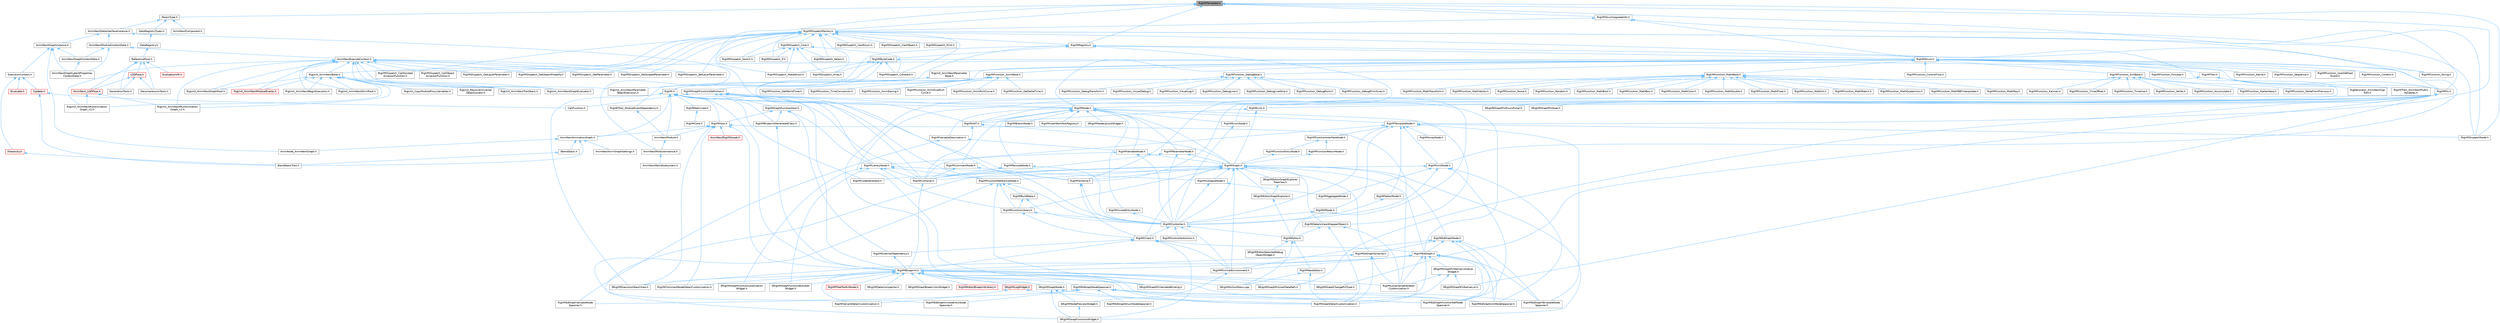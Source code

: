 digraph "RigVMTemplate.h"
{
 // INTERACTIVE_SVG=YES
 // LATEX_PDF_SIZE
  bgcolor="transparent";
  edge [fontname=Helvetica,fontsize=10,labelfontname=Helvetica,labelfontsize=10];
  node [fontname=Helvetica,fontsize=10,shape=box,height=0.2,width=0.4];
  Node1 [id="Node000001",label="RigVMTemplate.h",height=0.2,width=0.4,color="gray40", fillcolor="grey60", style="filled", fontcolor="black",tooltip=" "];
  Node1 -> Node2 [id="edge1_Node000001_Node000002",dir="back",color="steelblue1",style="solid",tooltip=" "];
  Node2 [id="Node000002",label="ParamType.h",height=0.2,width=0.4,color="grey40", fillcolor="white", style="filled",URL="$d5/daf/ParamType_8h.html",tooltip=" "];
  Node2 -> Node3 [id="edge2_Node000002_Node000003",dir="back",color="steelblue1",style="solid",tooltip=" "];
  Node3 [id="Node000003",label="AnimNextComponent.h",height=0.2,width=0.4,color="grey40", fillcolor="white", style="filled",URL="$d2/d67/AnimNextComponent_8h.html",tooltip=" "];
  Node2 -> Node4 [id="edge3_Node000002_Node000004",dir="back",color="steelblue1",style="solid",tooltip=" "];
  Node4 [id="Node000004",label="AnimNextDataInterfaceInstance.h",height=0.2,width=0.4,color="grey40", fillcolor="white", style="filled",URL="$d4/dc0/AnimNextDataInterfaceInstance_8h.html",tooltip=" "];
  Node4 -> Node5 [id="edge4_Node000004_Node000005",dir="back",color="steelblue1",style="solid",tooltip=" "];
  Node5 [id="Node000005",label="AnimNextGraphInstance.h",height=0.2,width=0.4,color="grey40", fillcolor="white", style="filled",URL="$df/d5e/AnimNextGraphInstance_8h.html",tooltip=" "];
  Node5 -> Node6 [id="edge5_Node000005_Node000006",dir="back",color="steelblue1",style="solid",tooltip=" "];
  Node6 [id="Node000006",label="AnimNextGraphContextData.h",height=0.2,width=0.4,color="grey40", fillcolor="white", style="filled",URL="$d6/d0a/AnimNextGraphContextData_8h.html",tooltip=" "];
  Node6 -> Node7 [id="edge6_Node000006_Node000007",dir="back",color="steelblue1",style="solid",tooltip=" "];
  Node7 [id="Node000007",label="AnimNextGraphLatentProperties\lContextData.h",height=0.2,width=0.4,color="grey40", fillcolor="white", style="filled",URL="$da/d49/AnimNextGraphLatentPropertiesContextData_8h.html",tooltip=" "];
  Node5 -> Node7 [id="edge7_Node000005_Node000007",dir="back",color="steelblue1",style="solid",tooltip=" "];
  Node5 -> Node8 [id="edge8_Node000005_Node000008",dir="back",color="steelblue1",style="solid",tooltip=" "];
  Node8 [id="Node000008",label="AnimNode_AnimNextGraph.h",height=0.2,width=0.4,color="grey40", fillcolor="white", style="filled",URL="$d5/d20/AnimNode__AnimNextGraph_8h.html",tooltip=" "];
  Node5 -> Node9 [id="edge9_Node000005_Node000009",dir="back",color="steelblue1",style="solid",tooltip=" "];
  Node9 [id="Node000009",label="ExecutionContext.h",height=0.2,width=0.4,color="grey40", fillcolor="white", style="filled",URL="$d2/da1/ExecutionContext_8h.html",tooltip=" "];
  Node9 -> Node10 [id="edge10_Node000009_Node000010",dir="back",color="steelblue1",style="solid",tooltip=" "];
  Node10 [id="Node000010",label="IEvaluate.h",height=0.2,width=0.4,color="red", fillcolor="#FFF0F0", style="filled",URL="$d8/d35/IEvaluate_8h.html",tooltip=" "];
  Node9 -> Node15 [id="edge11_Node000009_Node000015",dir="back",color="steelblue1",style="solid",tooltip=" "];
  Node15 [id="Node000015",label="IHierarchy.h",height=0.2,width=0.4,color="red", fillcolor="#FFF0F0", style="filled",URL="$d6/d76/IHierarchy_8h.html",tooltip=" "];
  Node15 -> Node16 [id="edge12_Node000015_Node000016",dir="back",color="steelblue1",style="solid",tooltip=" "];
  Node16 [id="Node000016",label="BlendStackTrait.h",height=0.2,width=0.4,color="grey40", fillcolor="white", style="filled",URL="$dd/dc9/BlendStackTrait_8h.html",tooltip=" "];
  Node9 -> Node17 [id="edge13_Node000009_Node000017",dir="back",color="steelblue1",style="solid",tooltip=" "];
  Node17 [id="Node000017",label="IUpdate.h",height=0.2,width=0.4,color="red", fillcolor="#FFF0F0", style="filled",URL="$d9/d18/IUpdate_8h.html",tooltip=" "];
  Node17 -> Node16 [id="edge14_Node000017_Node000016",dir="back",color="steelblue1",style="solid",tooltip=" "];
  Node17 -> Node18 [id="edge15_Node000017_Node000018",dir="back",color="steelblue1",style="solid",tooltip=" "];
  Node18 [id="Node000018",label="CallFunction.h",height=0.2,width=0.4,color="grey40", fillcolor="white", style="filled",URL="$d0/dcd/CallFunction_8h.html",tooltip=" "];
  Node4 -> Node19 [id="edge16_Node000004_Node000019",dir="back",color="steelblue1",style="solid",tooltip=" "];
  Node19 [id="Node000019",label="AnimNextModuleContextData.h",height=0.2,width=0.4,color="grey40", fillcolor="white", style="filled",URL="$d8/d3c/AnimNextModuleContextData_8h.html",tooltip=" "];
  Node19 -> Node20 [id="edge17_Node000019_Node000020",dir="back",color="steelblue1",style="solid",tooltip=" "];
  Node20 [id="Node000020",label="AnimNextExecuteContext.h",height=0.2,width=0.4,color="grey40", fillcolor="white", style="filled",URL="$de/da5/AnimNextExecuteContext_8h.html",tooltip=" "];
  Node20 -> Node21 [id="edge18_Node000020_Node000021",dir="back",color="steelblue1",style="solid",tooltip=" "];
  Node21 [id="Node000021",label="RigUnit_AnimNextBase.h",height=0.2,width=0.4,color="grey40", fillcolor="white", style="filled",URL="$df/d32/RigUnit__AnimNextBase_8h.html",tooltip=" "];
  Node21 -> Node22 [id="edge19_Node000021_Node000022",dir="back",color="steelblue1",style="solid",tooltip=" "];
  Node22 [id="Node000022",label="RigUnit_AnimNextBeginExecution.h",height=0.2,width=0.4,color="grey40", fillcolor="white", style="filled",URL="$df/d5a/RigUnit__AnimNextBeginExecution_8h.html",tooltip=" "];
  Node21 -> Node23 [id="edge20_Node000021_Node000023",dir="back",color="steelblue1",style="solid",tooltip=" "];
  Node23 [id="Node000023",label="RigUnit_AnimNextGraphEvaluator.h",height=0.2,width=0.4,color="grey40", fillcolor="white", style="filled",URL="$db/dea/RigUnit__AnimNextGraphEvaluator_8h.html",tooltip=" "];
  Node21 -> Node24 [id="edge21_Node000021_Node000024",dir="back",color="steelblue1",style="solid",tooltip=" "];
  Node24 [id="Node000024",label="RigUnit_AnimNextGraphRoot.h",height=0.2,width=0.4,color="grey40", fillcolor="white", style="filled",URL="$db/db2/RigUnit__AnimNextGraphRoot_8h.html",tooltip=" "];
  Node21 -> Node25 [id="edge22_Node000021_Node000025",dir="back",color="steelblue1",style="solid",tooltip=" "];
  Node25 [id="Node000025",label="RigUnit_AnimNextModuleEvents.h",height=0.2,width=0.4,color="red", fillcolor="#FFF0F0", style="filled",URL="$db/d6a/RigUnit__AnimNextModuleEvents_8h.html",tooltip=" "];
  Node21 -> Node27 [id="edge23_Node000021_Node000027",dir="back",color="steelblue1",style="solid",tooltip=" "];
  Node27 [id="Node000027",label="RigUnit_AnimNextRunAnimation\lGraph_v1.h",height=0.2,width=0.4,color="grey40", fillcolor="white", style="filled",URL="$d1/df7/RigUnit__AnimNextRunAnimationGraph__v1_8h.html",tooltip=" "];
  Node21 -> Node28 [id="edge24_Node000021_Node000028",dir="back",color="steelblue1",style="solid",tooltip=" "];
  Node28 [id="Node000028",label="RigUnit_AnimNextRunAnimation\lGraph_v2.h",height=0.2,width=0.4,color="grey40", fillcolor="white", style="filled",URL="$d6/d84/RigUnit__AnimNextRunAnimationGraph__v2_8h.html",tooltip=" "];
  Node21 -> Node29 [id="edge25_Node000021_Node000029",dir="back",color="steelblue1",style="solid",tooltip=" "];
  Node29 [id="Node000029",label="RigUnit_AnimNextShimRoot.h",height=0.2,width=0.4,color="grey40", fillcolor="white", style="filled",URL="$de/d67/RigUnit__AnimNextShimRoot_8h.html",tooltip=" "];
  Node21 -> Node30 [id="edge26_Node000021_Node000030",dir="back",color="steelblue1",style="solid",tooltip=" "];
  Node30 [id="Node000030",label="RigUnit_AnimNextTraitStack.h",height=0.2,width=0.4,color="grey40", fillcolor="white", style="filled",URL="$d0/d14/RigUnit__AnimNextTraitStack_8h.html",tooltip=" "];
  Node21 -> Node31 [id="edge27_Node000021_Node000031",dir="back",color="steelblue1",style="solid",tooltip=" "];
  Node31 [id="Node000031",label="RigUnit_CopyModuleProxyVariables.h",height=0.2,width=0.4,color="grey40", fillcolor="white", style="filled",URL="$d8/d2f/RigUnit__CopyModuleProxyVariables_8h.html",tooltip=" "];
  Node21 -> Node32 [id="edge28_Node000021_Node000032",dir="back",color="steelblue1",style="solid",tooltip=" "];
  Node32 [id="Node000032",label="RigUnit_ResolveUniversal\lObjectLocator.h",height=0.2,width=0.4,color="grey40", fillcolor="white", style="filled",URL="$d2/d10/RigUnit__ResolveUniversalObjectLocator_8h.html",tooltip=" "];
  Node20 -> Node22 [id="edge29_Node000020_Node000022",dir="back",color="steelblue1",style="solid",tooltip=" "];
  Node20 -> Node23 [id="edge30_Node000020_Node000023",dir="back",color="steelblue1",style="solid",tooltip=" "];
  Node20 -> Node24 [id="edge31_Node000020_Node000024",dir="back",color="steelblue1",style="solid",tooltip=" "];
  Node20 -> Node25 [id="edge32_Node000020_Node000025",dir="back",color="steelblue1",style="solid",tooltip=" "];
  Node20 -> Node33 [id="edge33_Node000020_Node000033",dir="back",color="steelblue1",style="solid",tooltip=" "];
  Node33 [id="Node000033",label="RigUnit_AnimNextParameter\lBeginExecution.h",height=0.2,width=0.4,color="grey40", fillcolor="white", style="filled",URL="$df/d50/RigUnit__AnimNextParameterBeginExecution_8h.html",tooltip=" "];
  Node20 -> Node27 [id="edge34_Node000020_Node000027",dir="back",color="steelblue1",style="solid",tooltip=" "];
  Node20 -> Node28 [id="edge35_Node000020_Node000028",dir="back",color="steelblue1",style="solid",tooltip=" "];
  Node20 -> Node29 [id="edge36_Node000020_Node000029",dir="back",color="steelblue1",style="solid",tooltip=" "];
  Node20 -> Node30 [id="edge37_Node000020_Node000030",dir="back",color="steelblue1",style="solid",tooltip=" "];
  Node20 -> Node34 [id="edge38_Node000020_Node000034",dir="back",color="steelblue1",style="solid",tooltip=" "];
  Node34 [id="Node000034",label="RigVMDispatch_CallHoisted\lAccessorFunction.h",height=0.2,width=0.4,color="grey40", fillcolor="white", style="filled",URL="$d1/d9e/RigVMDispatch__CallHoistedAccessorFunction_8h.html",tooltip=" "];
  Node20 -> Node35 [id="edge39_Node000020_Node000035",dir="back",color="steelblue1",style="solid",tooltip=" "];
  Node35 [id="Node000035",label="RigVMDispatch_CallObject\lAccessorFunction.h",height=0.2,width=0.4,color="grey40", fillcolor="white", style="filled",URL="$de/da6/RigVMDispatch__CallObjectAccessorFunction_8h.html",tooltip=" "];
  Node20 -> Node36 [id="edge40_Node000020_Node000036",dir="back",color="steelblue1",style="solid",tooltip=" "];
  Node36 [id="Node000036",label="RigVMDispatch_GetLayerParameter.h",height=0.2,width=0.4,color="grey40", fillcolor="white", style="filled",URL="$d1/dad/RigVMDispatch__GetLayerParameter_8h.html",tooltip=" "];
  Node20 -> Node37 [id="edge41_Node000020_Node000037",dir="back",color="steelblue1",style="solid",tooltip=" "];
  Node37 [id="Node000037",label="RigVMDispatch_GetObjectProperty.h",height=0.2,width=0.4,color="grey40", fillcolor="white", style="filled",URL="$d3/d6d/RigVMDispatch__GetObjectProperty_8h.html",tooltip=" "];
  Node20 -> Node38 [id="edge42_Node000020_Node000038",dir="back",color="steelblue1",style="solid",tooltip=" "];
  Node38 [id="Node000038",label="RigVMDispatch_GetParameter.h",height=0.2,width=0.4,color="grey40", fillcolor="white", style="filled",URL="$dd/d34/RigVMDispatch__GetParameter_8h.html",tooltip=" "];
  Node20 -> Node39 [id="edge43_Node000020_Node000039",dir="back",color="steelblue1",style="solid",tooltip=" "];
  Node39 [id="Node000039",label="RigVMDispatch_GetScopedParameter.h",height=0.2,width=0.4,color="grey40", fillcolor="white", style="filled",URL="$d0/dc7/RigVMDispatch__GetScopedParameter_8h.html",tooltip=" "];
  Node20 -> Node40 [id="edge44_Node000020_Node000040",dir="back",color="steelblue1",style="solid",tooltip=" "];
  Node40 [id="Node000040",label="RigVMDispatch_SetLayerParameter.h",height=0.2,width=0.4,color="grey40", fillcolor="white", style="filled",URL="$d8/de9/RigVMDispatch__SetLayerParameter_8h.html",tooltip=" "];
  Node19 -> Node6 [id="edge45_Node000019_Node000006",dir="back",color="steelblue1",style="solid",tooltip=" "];
  Node19 -> Node7 [id="edge46_Node000019_Node000007",dir="back",color="steelblue1",style="solid",tooltip=" "];
  Node4 -> Node41 [id="edge47_Node000004_Node000041",dir="back",color="steelblue1",style="solid",tooltip=" "];
  Node41 [id="Node000041",label="AnimNextModuleInstance.h",height=0.2,width=0.4,color="grey40", fillcolor="white", style="filled",URL="$d7/dbe/AnimNextModuleInstance_8h.html",tooltip=" "];
  Node41 -> Node42 [id="edge48_Node000041_Node000042",dir="back",color="steelblue1",style="solid",tooltip=" "];
  Node42 [id="Node000042",label="AnimNextWorldSubsystem.h",height=0.2,width=0.4,color="grey40", fillcolor="white", style="filled",URL="$df/d2f/AnimNextWorldSubsystem_8h.html",tooltip=" "];
  Node2 -> Node43 [id="edge49_Node000002_Node000043",dir="back",color="steelblue1",style="solid",tooltip=" "];
  Node43 [id="Node000043",label="DataRegistryTypes.h",height=0.2,width=0.4,color="grey40", fillcolor="white", style="filled",URL="$de/d7c/DataRegistryTypes_8h.html",tooltip=" "];
  Node43 -> Node44 [id="edge50_Node000043_Node000044",dir="back",color="steelblue1",style="solid",tooltip=" "];
  Node44 [id="Node000044",label="DataRegistry.h",height=0.2,width=0.4,color="grey40", fillcolor="white", style="filled",URL="$d9/d59/DataRegistry_8h.html",tooltip=" "];
  Node44 -> Node45 [id="edge51_Node000044_Node000045",dir="back",color="steelblue1",style="solid",tooltip=" "];
  Node45 [id="Node000045",label="ReferencePose.h",height=0.2,width=0.4,color="grey40", fillcolor="white", style="filled",URL="$d7/d7f/ReferencePose_8h.html",tooltip=" "];
  Node45 -> Node46 [id="edge52_Node000045_Node000046",dir="back",color="steelblue1",style="solid",tooltip=" "];
  Node46 [id="Node000046",label="AnimNext_LODPose.h",height=0.2,width=0.4,color="red", fillcolor="#FFF0F0", style="filled",URL="$d7/d76/AnimNext__LODPose_8h.html",tooltip=" "];
  Node46 -> Node27 [id="edge53_Node000046_Node000027",dir="back",color="steelblue1",style="solid",tooltip=" "];
  Node46 -> Node28 [id="edge54_Node000046_Node000028",dir="back",color="steelblue1",style="solid",tooltip=" "];
  Node45 -> Node48 [id="edge55_Node000045_Node000048",dir="back",color="steelblue1",style="solid",tooltip=" "];
  Node48 [id="Node000048",label="DecompressionTools.h",height=0.2,width=0.4,color="grey40", fillcolor="white", style="filled",URL="$db/dae/DecompressionTools_8h.html",tooltip=" "];
  Node45 -> Node49 [id="edge56_Node000045_Node000049",dir="back",color="steelblue1",style="solid",tooltip=" "];
  Node49 [id="Node000049",label="EvaluationVM.h",height=0.2,width=0.4,color="red", fillcolor="#FFF0F0", style="filled",URL="$d0/d71/EvaluationVM_8h.html",tooltip=" "];
  Node45 -> Node51 [id="edge57_Node000045_Node000051",dir="back",color="steelblue1",style="solid",tooltip=" "];
  Node51 [id="Node000051",label="GenerationTools.h",height=0.2,width=0.4,color="grey40", fillcolor="white", style="filled",URL="$d9/d81/GenerationTools_8h.html",tooltip=" "];
  Node45 -> Node52 [id="edge58_Node000045_Node000052",dir="back",color="steelblue1",style="solid",tooltip=" "];
  Node52 [id="Node000052",label="LODPose.h",height=0.2,width=0.4,color="red", fillcolor="#FFF0F0", style="filled",URL="$d5/d7b/LODPose_8h.html",tooltip=" "];
  Node52 -> Node46 [id="edge59_Node000052_Node000046",dir="back",color="steelblue1",style="solid",tooltip=" "];
  Node52 -> Node48 [id="edge60_Node000052_Node000048",dir="back",color="steelblue1",style="solid",tooltip=" "];
  Node52 -> Node51 [id="edge61_Node000052_Node000051",dir="back",color="steelblue1",style="solid",tooltip=" "];
  Node1 -> Node57 [id="edge62_Node000001_Node000057",dir="back",color="steelblue1",style="solid",tooltip=" "];
  Node57 [id="Node000057",label="RigVMDispatchFactory.h",height=0.2,width=0.4,color="grey40", fillcolor="white", style="filled",URL="$de/d6b/RigVMDispatchFactory_8h.html",tooltip=" "];
  Node57 -> Node58 [id="edge63_Node000057_Node000058",dir="back",color="steelblue1",style="solid",tooltip=" "];
  Node58 [id="Node000058",label="RigVMDispatchNode.h",height=0.2,width=0.4,color="grey40", fillcolor="white", style="filled",URL="$dc/d91/RigVMDispatchNode_8h.html",tooltip=" "];
  Node57 -> Node59 [id="edge64_Node000057_Node000059",dir="back",color="steelblue1",style="solid",tooltip=" "];
  Node59 [id="Node000059",label="RigVMDispatch_Array.h",height=0.2,width=0.4,color="grey40", fillcolor="white", style="filled",URL="$d5/d45/RigVMDispatch__Array_8h.html",tooltip=" "];
  Node57 -> Node34 [id="edge65_Node000057_Node000034",dir="back",color="steelblue1",style="solid",tooltip=" "];
  Node57 -> Node35 [id="edge66_Node000057_Node000035",dir="back",color="steelblue1",style="solid",tooltip=" "];
  Node57 -> Node60 [id="edge67_Node000057_Node000060",dir="back",color="steelblue1",style="solid",tooltip=" "];
  Node60 [id="Node000060",label="RigVMDispatch_CastEnum.h",height=0.2,width=0.4,color="grey40", fillcolor="white", style="filled",URL="$de/ddd/RigVMDispatch__CastEnum_8h.html",tooltip=" "];
  Node57 -> Node61 [id="edge68_Node000057_Node000061",dir="back",color="steelblue1",style="solid",tooltip=" "];
  Node61 [id="Node000061",label="RigVMDispatch_CastObject.h",height=0.2,width=0.4,color="grey40", fillcolor="white", style="filled",URL="$d2/df8/RigVMDispatch__CastObject_8h.html",tooltip=" "];
  Node57 -> Node62 [id="edge69_Node000057_Node000062",dir="back",color="steelblue1",style="solid",tooltip=" "];
  Node62 [id="Node000062",label="RigVMDispatch_Constant.h",height=0.2,width=0.4,color="grey40", fillcolor="white", style="filled",URL="$d2/dbe/RigVMDispatch__Constant_8h.html",tooltip=" "];
  Node57 -> Node63 [id="edge70_Node000057_Node000063",dir="back",color="steelblue1",style="solid",tooltip=" "];
  Node63 [id="Node000063",label="RigVMDispatch_Core.h",height=0.2,width=0.4,color="grey40", fillcolor="white", style="filled",URL="$da/d22/RigVMDispatch__Core_8h.html",tooltip=" "];
  Node63 -> Node59 [id="edge71_Node000063_Node000059",dir="back",color="steelblue1",style="solid",tooltip=" "];
  Node63 -> Node62 [id="edge72_Node000063_Node000062",dir="back",color="steelblue1",style="solid",tooltip=" "];
  Node63 -> Node64 [id="edge73_Node000063_Node000064",dir="back",color="steelblue1",style="solid",tooltip=" "];
  Node64 [id="Node000064",label="RigVMDispatch_If.h",height=0.2,width=0.4,color="grey40", fillcolor="white", style="filled",URL="$d4/d1d/RigVMDispatch__If_8h.html",tooltip=" "];
  Node63 -> Node65 [id="edge74_Node000063_Node000065",dir="back",color="steelblue1",style="solid",tooltip=" "];
  Node65 [id="Node000065",label="RigVMDispatch_MakeStruct.h",height=0.2,width=0.4,color="grey40", fillcolor="white", style="filled",URL="$db/d49/RigVMDispatch__MakeStruct_8h.html",tooltip=" "];
  Node63 -> Node66 [id="edge75_Node000063_Node000066",dir="back",color="steelblue1",style="solid",tooltip=" "];
  Node66 [id="Node000066",label="RigVMDispatch_Select.h",height=0.2,width=0.4,color="grey40", fillcolor="white", style="filled",URL="$df/d4e/RigVMDispatch__Select_8h.html",tooltip=" "];
  Node63 -> Node67 [id="edge76_Node000063_Node000067",dir="back",color="steelblue1",style="solid",tooltip=" "];
  Node67 [id="Node000067",label="RigVMDispatch_Switch.h",height=0.2,width=0.4,color="grey40", fillcolor="white", style="filled",URL="$d7/dfb/RigVMDispatch__Switch_8h.html",tooltip=" "];
  Node57 -> Node36 [id="edge77_Node000057_Node000036",dir="back",color="steelblue1",style="solid",tooltip=" "];
  Node57 -> Node37 [id="edge78_Node000057_Node000037",dir="back",color="steelblue1",style="solid",tooltip=" "];
  Node57 -> Node38 [id="edge79_Node000057_Node000038",dir="back",color="steelblue1",style="solid",tooltip=" "];
  Node57 -> Node39 [id="edge80_Node000057_Node000039",dir="back",color="steelblue1",style="solid",tooltip=" "];
  Node57 -> Node64 [id="edge81_Node000057_Node000064",dir="back",color="steelblue1",style="solid",tooltip=" "];
  Node57 -> Node65 [id="edge82_Node000057_Node000065",dir="back",color="steelblue1",style="solid",tooltip=" "];
  Node57 -> Node68 [id="edge83_Node000057_Node000068",dir="back",color="steelblue1",style="solid",tooltip=" "];
  Node68 [id="Node000068",label="RigVMDispatch_Print.h",height=0.2,width=0.4,color="grey40", fillcolor="white", style="filled",URL="$df/d14/RigVMDispatch__Print_8h.html",tooltip=" "];
  Node57 -> Node66 [id="edge84_Node000057_Node000066",dir="back",color="steelblue1",style="solid",tooltip=" "];
  Node57 -> Node40 [id="edge85_Node000057_Node000040",dir="back",color="steelblue1",style="solid",tooltip=" "];
  Node57 -> Node67 [id="edge86_Node000057_Node000067",dir="back",color="steelblue1",style="solid",tooltip=" "];
  Node57 -> Node69 [id="edge87_Node000057_Node000069",dir="back",color="steelblue1",style="solid",tooltip=" "];
  Node69 [id="Node000069",label="RigVMFunction_String.h",height=0.2,width=0.4,color="grey40", fillcolor="white", style="filled",URL="$d6/d74/RigVMFunction__String_8h.html",tooltip=" "];
  Node57 -> Node70 [id="edge88_Node000057_Node000070",dir="back",color="steelblue1",style="solid",tooltip=" "];
  Node70 [id="Node000070",label="RigVMRegistry.h",height=0.2,width=0.4,color="grey40", fillcolor="white", style="filled",URL="$dc/d40/RigVMRegistry_8h.html",tooltip=" "];
  Node70 -> Node71 [id="edge89_Node000070_Node000071",dir="back",color="steelblue1",style="solid",tooltip=" "];
  Node71 [id="Node000071",label="RigVM.h",height=0.2,width=0.4,color="grey40", fillcolor="white", style="filled",URL="$d0/d5e/RigVM_8h.html",tooltip=" "];
  Node71 -> Node72 [id="edge90_Node000071_Node000072",dir="back",color="steelblue1",style="solid",tooltip=" "];
  Node72 [id="Node000072",label="AnimNextAnimationGraph.h",height=0.2,width=0.4,color="grey40", fillcolor="white", style="filled",URL="$d4/dc3/AnimNextAnimationGraph_8h.html",tooltip=" "];
  Node72 -> Node73 [id="edge91_Node000072_Node000073",dir="back",color="steelblue1",style="solid",tooltip=" "];
  Node73 [id="Node000073",label="AnimNextAnimGraphSettings.h",height=0.2,width=0.4,color="grey40", fillcolor="white", style="filled",URL="$d9/da8/AnimNextAnimGraphSettings_8h.html",tooltip=" "];
  Node72 -> Node8 [id="edge92_Node000072_Node000008",dir="back",color="steelblue1",style="solid",tooltip=" "];
  Node72 -> Node16 [id="edge93_Node000072_Node000016",dir="back",color="steelblue1",style="solid",tooltip=" "];
  Node72 -> Node74 [id="edge94_Node000072_Node000074",dir="back",color="steelblue1",style="solid",tooltip=" "];
  Node74 [id="Node000074",label="IBlendStack.h",height=0.2,width=0.4,color="grey40", fillcolor="white", style="filled",URL="$df/d73/IBlendStack_8h.html",tooltip=" "];
  Node74 -> Node16 [id="edge95_Node000074_Node000016",dir="back",color="steelblue1",style="solid",tooltip=" "];
  Node71 -> Node75 [id="edge96_Node000071_Node000075",dir="back",color="steelblue1",style="solid",tooltip=" "];
  Node75 [id="Node000075",label="AnimNextModule.h",height=0.2,width=0.4,color="grey40", fillcolor="white", style="filled",URL="$d1/dac/AnimNextModule_8h.html",tooltip=" "];
  Node75 -> Node41 [id="edge97_Node000075_Node000041",dir="back",color="steelblue1",style="solid",tooltip=" "];
  Node71 -> Node76 [id="edge98_Node000071_Node000076",dir="back",color="steelblue1",style="solid",tooltip=" "];
  Node76 [id="Node000076",label="RigVMBlueprint.h",height=0.2,width=0.4,color="grey40", fillcolor="white", style="filled",URL="$df/d44/RigVMBlueprint_8h.html",tooltip=" "];
  Node76 -> Node77 [id="edge99_Node000076_Node000077",dir="back",color="steelblue1",style="solid",tooltip=" "];
  Node77 [id="Node000077",label="RigVMCommentNodeDetailCustomization.h",height=0.2,width=0.4,color="grey40", fillcolor="white", style="filled",URL="$de/ddb/RigVMCommentNodeDetailCustomization_8h.html",tooltip=" "];
  Node76 -> Node78 [id="edge100_Node000076_Node000078",dir="back",color="steelblue1",style="solid",tooltip=" "];
  Node78 [id="Node000078",label="RigVMEdGraphFunctionRefNode\lSpawner.h",height=0.2,width=0.4,color="grey40", fillcolor="white", style="filled",URL="$d3/d16/RigVMEdGraphFunctionRefNodeSpawner_8h.html",tooltip=" "];
  Node76 -> Node79 [id="edge101_Node000076_Node000079",dir="back",color="steelblue1",style="solid",tooltip=" "];
  Node79 [id="Node000079",label="RigVMEdGraphNodeSpawner.h",height=0.2,width=0.4,color="grey40", fillcolor="white", style="filled",URL="$d4/d8b/RigVMEdGraphNodeSpawner_8h.html",tooltip=" "];
  Node79 -> Node80 [id="edge102_Node000079_Node000080",dir="back",color="steelblue1",style="solid",tooltip=" "];
  Node80 [id="Node000080",label="RigVMEdGraphEnumNodeSpawner.h",height=0.2,width=0.4,color="grey40", fillcolor="white", style="filled",URL="$d3/dfd/RigVMEdGraphEnumNodeSpawner_8h.html",tooltip=" "];
  Node79 -> Node78 [id="edge103_Node000079_Node000078",dir="back",color="steelblue1",style="solid",tooltip=" "];
  Node79 -> Node81 [id="edge104_Node000079_Node000081",dir="back",color="steelblue1",style="solid",tooltip=" "];
  Node81 [id="Node000081",label="RigVMEdGraphInvokeEntryNode\lSpawner.h",height=0.2,width=0.4,color="grey40", fillcolor="white", style="filled",URL="$d9/de6/RigVMEdGraphInvokeEntryNodeSpawner_8h.html",tooltip=" "];
  Node79 -> Node82 [id="edge105_Node000079_Node000082",dir="back",color="steelblue1",style="solid",tooltip=" "];
  Node82 [id="Node000082",label="RigVMEdGraphTemplateNode\lSpawner.h",height=0.2,width=0.4,color="grey40", fillcolor="white", style="filled",URL="$d9/d6c/RigVMEdGraphTemplateNodeSpawner_8h.html",tooltip=" "];
  Node79 -> Node83 [id="edge106_Node000079_Node000083",dir="back",color="steelblue1",style="solid",tooltip=" "];
  Node83 [id="Node000083",label="RigVMEdGraphUnitNodeSpawner.h",height=0.2,width=0.4,color="grey40", fillcolor="white", style="filled",URL="$d3/d6b/RigVMEdGraphUnitNodeSpawner_8h.html",tooltip=" "];
  Node79 -> Node84 [id="edge107_Node000079_Node000084",dir="back",color="steelblue1",style="solid",tooltip=" "];
  Node84 [id="Node000084",label="RigVMEdGraphVariableNode\lSpawner.h",height=0.2,width=0.4,color="grey40", fillcolor="white", style="filled",URL="$d0/d83/RigVMEdGraphVariableNodeSpawner_8h.html",tooltip=" "];
  Node76 -> Node83 [id="edge108_Node000076_Node000083",dir="back",color="steelblue1",style="solid",tooltip=" "];
  Node76 -> Node85 [id="edge109_Node000076_Node000085",dir="back",color="steelblue1",style="solid",tooltip=" "];
  Node85 [id="Node000085",label="RigVMEditorBlueprintLibrary.h",height=0.2,width=0.4,color="red", fillcolor="#FFF0F0", style="filled",URL="$d9/d31/RigVMEditorBlueprintLibrary_8h.html",tooltip=" "];
  Node76 -> Node87 [id="edge110_Node000076_Node000087",dir="back",color="steelblue1",style="solid",tooltip=" "];
  Node87 [id="Node000087",label="RigVMGraphDetailCustomization.h",height=0.2,width=0.4,color="grey40", fillcolor="white", style="filled",URL="$da/d8c/RigVMGraphDetailCustomization_8h.html",tooltip=" "];
  Node76 -> Node88 [id="edge111_Node000076_Node000088",dir="back",color="steelblue1",style="solid",tooltip=" "];
  Node88 [id="Node000088",label="RigVMLocalVariableDetail\lCustomization.h",height=0.2,width=0.4,color="grey40", fillcolor="white", style="filled",URL="$de/de8/RigVMLocalVariableDetailCustomization_8h.html",tooltip=" "];
  Node76 -> Node89 [id="edge112_Node000076_Node000089",dir="back",color="steelblue1",style="solid",tooltip=" "];
  Node89 [id="Node000089",label="RigVMTreeToolkitNode.h",height=0.2,width=0.4,color="red", fillcolor="#FFF0F0", style="filled",URL="$dc/d84/RigVMTreeToolkitNode_8h.html",tooltip=" "];
  Node76 -> Node94 [id="edge113_Node000076_Node000094",dir="back",color="steelblue1",style="solid",tooltip=" "];
  Node94 [id="Node000094",label="RigVMVariantDetailCustomization.h",height=0.2,width=0.4,color="grey40", fillcolor="white", style="filled",URL="$d2/db8/RigVMVariantDetailCustomization_8h.html",tooltip=" "];
  Node76 -> Node95 [id="edge114_Node000076_Node000095",dir="back",color="steelblue1",style="solid",tooltip=" "];
  Node95 [id="Node000095",label="SRigVMActionMenu.cpp",height=0.2,width=0.4,color="grey40", fillcolor="white", style="filled",URL="$dc/d4c/SRigVMActionMenu_8cpp.html",tooltip=" "];
  Node76 -> Node96 [id="edge115_Node000076_Node000096",dir="back",color="steelblue1",style="solid",tooltip=" "];
  Node96 [id="Node000096",label="SRigVMDetailsInspector.h",height=0.2,width=0.4,color="grey40", fillcolor="white", style="filled",URL="$df/dfb/SRigVMDetailsInspector_8h.html",tooltip=" "];
  Node76 -> Node97 [id="edge116_Node000076_Node000097",dir="back",color="steelblue1",style="solid",tooltip=" "];
  Node97 [id="Node000097",label="SRigVMExecutionStackView.h",height=0.2,width=0.4,color="grey40", fillcolor="white", style="filled",URL="$d9/d2b/SRigVMExecutionStackView_8h.html",tooltip=" "];
  Node76 -> Node98 [id="edge117_Node000076_Node000098",dir="back",color="steelblue1",style="solid",tooltip=" "];
  Node98 [id="Node000098",label="SRigVMGraphBreakLinksWidget.h",height=0.2,width=0.4,color="grey40", fillcolor="white", style="filled",URL="$d8/d4a/SRigVMGraphBreakLinksWidget_8h.html",tooltip=" "];
  Node76 -> Node99 [id="edge118_Node000076_Node000099",dir="back",color="steelblue1",style="solid",tooltip=" "];
  Node99 [id="Node000099",label="SRigVMGraphChangePinType.h",height=0.2,width=0.4,color="grey40", fillcolor="white", style="filled",URL="$d4/da7/SRigVMGraphChangePinType_8h.html",tooltip=" "];
  Node76 -> Node100 [id="edge119_Node000076_Node000100",dir="back",color="steelblue1",style="solid",tooltip=" "];
  Node100 [id="Node000100",label="SRigVMGraphFunctionBulkEdit\lWidget.h",height=0.2,width=0.4,color="grey40", fillcolor="white", style="filled",URL="$db/dbf/SRigVMGraphFunctionBulkEditWidget_8h.html",tooltip=" "];
  Node76 -> Node101 [id="edge120_Node000076_Node000101",dir="back",color="steelblue1",style="solid",tooltip=" "];
  Node101 [id="Node000101",label="SRigVMGraphFunctionLocalization\lWidget.h",height=0.2,width=0.4,color="grey40", fillcolor="white", style="filled",URL="$dd/d59/SRigVMGraphFunctionLocalizationWidget_8h.html",tooltip=" "];
  Node76 -> Node102 [id="edge121_Node000076_Node000102",dir="back",color="steelblue1",style="solid",tooltip=" "];
  Node102 [id="Node000102",label="SRigVMGraphNode.h",height=0.2,width=0.4,color="grey40", fillcolor="white", style="filled",URL="$d0/d1e/SRigVMGraphNode_8h.html",tooltip=" "];
  Node102 -> Node87 [id="edge122_Node000102_Node000087",dir="back",color="steelblue1",style="solid",tooltip=" "];
  Node102 -> Node103 [id="edge123_Node000102_Node000103",dir="back",color="steelblue1",style="solid",tooltip=" "];
  Node103 [id="Node000103",label="SRigVMNodePreviewWidget.h",height=0.2,width=0.4,color="grey40", fillcolor="white", style="filled",URL="$d5/d72/SRigVMNodePreviewWidget_8h.html",tooltip=" "];
  Node103 -> Node93 [id="edge124_Node000103_Node000093",dir="back",color="steelblue1",style="solid",tooltip=" "];
  Node93 [id="Node000093",label="SRigVMSwapFunctionsWidget.h",height=0.2,width=0.4,color="grey40", fillcolor="white", style="filled",URL="$d0/da2/SRigVMSwapFunctionsWidget_8h.html",tooltip=" "];
  Node102 -> Node93 [id="edge125_Node000102_Node000093",dir="back",color="steelblue1",style="solid",tooltip=" "];
  Node76 -> Node104 [id="edge126_Node000076_Node000104",dir="back",color="steelblue1",style="solid",tooltip=" "];
  Node104 [id="Node000104",label="SRigVMGraphPinUserDataPath.h",height=0.2,width=0.4,color="grey40", fillcolor="white", style="filled",URL="$d5/d31/SRigVMGraphPinUserDataPath_8h.html",tooltip=" "];
  Node76 -> Node105 [id="edge127_Node000076_Node000105",dir="back",color="steelblue1",style="solid",tooltip=" "];
  Node105 [id="Node000105",label="SRigVMGraphPinVariableBinding.h",height=0.2,width=0.4,color="grey40", fillcolor="white", style="filled",URL="$db/dca/SRigVMGraphPinVariableBinding_8h.html",tooltip=" "];
  Node76 -> Node106 [id="edge128_Node000076_Node000106",dir="back",color="steelblue1",style="solid",tooltip=" "];
  Node106 [id="Node000106",label="SRigVMLogWidget.h",height=0.2,width=0.4,color="red", fillcolor="#FFF0F0", style="filled",URL="$d9/dab/SRigVMLogWidget_8h.html",tooltip=" "];
  Node106 -> Node87 [id="edge129_Node000106_Node000087",dir="back",color="steelblue1",style="solid",tooltip=" "];
  Node106 -> Node94 [id="edge130_Node000106_Node000094",dir="back",color="steelblue1",style="solid",tooltip=" "];
  Node71 -> Node108 [id="edge131_Node000071_Node000108",dir="back",color="steelblue1",style="solid",tooltip=" "];
  Node108 [id="Node000108",label="RigVMBlueprintGeneratedClass.h",height=0.2,width=0.4,color="grey40", fillcolor="white", style="filled",URL="$d4/dec/RigVMBlueprintGeneratedClass_8h.html",tooltip=" "];
  Node108 -> Node76 [id="edge132_Node000108_Node000076",dir="back",color="steelblue1",style="solid",tooltip=" "];
  Node71 -> Node109 [id="edge133_Node000071_Node000109",dir="back",color="steelblue1",style="solid",tooltip=" "];
  Node109 [id="Node000109",label="RigVMCodeGenerator.h",height=0.2,width=0.4,color="grey40", fillcolor="white", style="filled",URL="$d4/d2b/RigVMCodeGenerator_8h.html",tooltip=" "];
  Node71 -> Node110 [id="edge134_Node000071_Node000110",dir="back",color="steelblue1",style="solid",tooltip=" "];
  Node110 [id="Node000110",label="RigVMCompiler.h",height=0.2,width=0.4,color="grey40", fillcolor="white", style="filled",URL="$d7/d63/RigVMCompiler_8h.html",tooltip=" "];
  Node110 -> Node76 [id="edge135_Node000110_Node000076",dir="back",color="steelblue1",style="solid",tooltip=" "];
  Node71 -> Node111 [id="edge136_Node000071_Node000111",dir="back",color="steelblue1",style="solid",tooltip=" "];
  Node111 [id="Node000111",label="RigVMEdGraph.h",height=0.2,width=0.4,color="grey40", fillcolor="white", style="filled",URL="$d9/d8c/RigVMEdGraph_8h.html",tooltip=" "];
  Node111 -> Node76 [id="edge137_Node000111_Node000076",dir="back",color="steelblue1",style="solid",tooltip=" "];
  Node111 -> Node78 [id="edge138_Node000111_Node000078",dir="back",color="steelblue1",style="solid",tooltip=" "];
  Node111 -> Node82 [id="edge139_Node000111_Node000082",dir="back",color="steelblue1",style="solid",tooltip=" "];
  Node111 -> Node83 [id="edge140_Node000111_Node000083",dir="back",color="steelblue1",style="solid",tooltip=" "];
  Node111 -> Node87 [id="edge141_Node000111_Node000087",dir="back",color="steelblue1",style="solid",tooltip=" "];
  Node111 -> Node88 [id="edge142_Node000111_Node000088",dir="back",color="steelblue1",style="solid",tooltip=" "];
  Node111 -> Node112 [id="edge143_Node000111_Node000112",dir="back",color="steelblue1",style="solid",tooltip=" "];
  Node112 [id="Node000112",label="RigVMMinimalEnvironment.h",height=0.2,width=0.4,color="grey40", fillcolor="white", style="filled",URL="$d4/d4a/RigVMMinimalEnvironment_8h.html",tooltip=" "];
  Node112 -> Node103 [id="edge144_Node000112_Node000103",dir="back",color="steelblue1",style="solid",tooltip=" "];
  Node111 -> Node97 [id="edge145_Node000111_Node000097",dir="back",color="steelblue1",style="solid",tooltip=" "];
  Node111 -> Node113 [id="edge146_Node000111_Node000113",dir="back",color="steelblue1",style="solid",tooltip=" "];
  Node113 [id="Node000113",label="SRigVMGraphPinNameListValue\lWidget.h",height=0.2,width=0.4,color="grey40", fillcolor="white", style="filled",URL="$dc/dac/SRigVMGraphPinNameListValueWidget_8h.html",tooltip=" "];
  Node113 -> Node87 [id="edge147_Node000113_Node000087",dir="back",color="steelblue1",style="solid",tooltip=" "];
  Node113 -> Node88 [id="edge148_Node000113_Node000088",dir="back",color="steelblue1",style="solid",tooltip=" "];
  Node113 -> Node114 [id="edge149_Node000113_Node000114",dir="back",color="steelblue1",style="solid",tooltip=" "];
  Node114 [id="Node000114",label="SRigVMGraphPinNameList.h",height=0.2,width=0.4,color="grey40", fillcolor="white", style="filled",URL="$d7/dfc/SRigVMGraphPinNameList_8h.html",tooltip=" "];
  Node71 -> Node115 [id="edge150_Node000071_Node000115",dir="back",color="steelblue1",style="solid",tooltip=" "];
  Node115 [id="Node000115",label="RigVMHost.h",height=0.2,width=0.4,color="grey40", fillcolor="white", style="filled",URL="$d5/d04/RigVMHost_8h.html",tooltip=" "];
  Node115 -> Node72 [id="edge151_Node000115_Node000072",dir="back",color="steelblue1",style="solid",tooltip=" "];
  Node115 -> Node75 [id="edge152_Node000115_Node000075",dir="back",color="steelblue1",style="solid",tooltip=" "];
  Node115 -> Node116 [id="edge153_Node000115_Node000116",dir="back",color="steelblue1",style="solid",tooltip=" "];
  Node116 [id="Node000116",label="AnimNextRigVMAsset.h",height=0.2,width=0.4,color="red", fillcolor="#FFF0F0", style="filled",URL="$d8/d0c/AnimNextRigVMAsset_8h.html",tooltip=" "];
  Node115 -> Node76 [id="edge154_Node000115_Node000076",dir="back",color="steelblue1",style="solid",tooltip=" "];
  Node115 -> Node77 [id="edge155_Node000115_Node000077",dir="back",color="steelblue1",style="solid",tooltip=" "];
  Node115 -> Node88 [id="edge156_Node000115_Node000088",dir="back",color="steelblue1",style="solid",tooltip=" "];
  Node115 -> Node97 [id="edge157_Node000115_Node000097",dir="back",color="steelblue1",style="solid",tooltip=" "];
  Node71 -> Node121 [id="edge158_Node000071_Node000121",dir="back",color="steelblue1",style="solid",tooltip=" "];
  Node121 [id="Node000121",label="RigVMNativized.h",height=0.2,width=0.4,color="grey40", fillcolor="white", style="filled",URL="$df/d99/RigVMNativized_8h.html",tooltip=" "];
  Node121 -> Node122 [id="edge159_Node000121_Node000122",dir="back",color="steelblue1",style="solid",tooltip=" "];
  Node122 [id="Node000122",label="RigVMCore.h",height=0.2,width=0.4,color="grey40", fillcolor="white", style="filled",URL="$d3/dbd/RigVMCore_8h.html",tooltip=" "];
  Node71 -> Node123 [id="edge160_Node000071_Node000123",dir="back",color="steelblue1",style="solid",tooltip=" "];
  Node123 [id="Node000123",label="RigVMNode.h",height=0.2,width=0.4,color="grey40", fillcolor="white", style="filled",URL="$df/d31/RigVMNode_8h.html",tooltip=" "];
  Node123 -> Node124 [id="edge161_Node000123_Node000124",dir="back",color="steelblue1",style="solid",tooltip=" "];
  Node124 [id="Node000124",label="RigVMAST.h",height=0.2,width=0.4,color="grey40", fillcolor="white", style="filled",URL="$d9/d6d/RigVMAST_8h.html",tooltip=" "];
  Node124 -> Node110 [id="edge162_Node000124_Node000110",dir="back",color="steelblue1",style="solid",tooltip=" "];
  Node124 -> Node125 [id="edge163_Node000124_Node000125",dir="back",color="steelblue1",style="solid",tooltip=" "];
  Node125 [id="Node000125",label="RigVMGraph.h",height=0.2,width=0.4,color="grey40", fillcolor="white", style="filled",URL="$d7/dfd/RigVMGraph_8h.html",tooltip=" "];
  Node125 -> Node126 [id="edge164_Node000125_Node000126",dir="back",color="steelblue1",style="solid",tooltip=" "];
  Node126 [id="Node000126",label="RigVMClient.h",height=0.2,width=0.4,color="grey40", fillcolor="white", style="filled",URL="$db/d93/RigVMClient_8h.html",tooltip=" "];
  Node126 -> Node76 [id="edge165_Node000126_Node000076",dir="back",color="steelblue1",style="solid",tooltip=" "];
  Node126 -> Node111 [id="edge166_Node000126_Node000111",dir="back",color="steelblue1",style="solid",tooltip=" "];
  Node126 -> Node127 [id="edge167_Node000126_Node000127",dir="back",color="steelblue1",style="solid",tooltip=" "];
  Node127 [id="Node000127",label="RigVMExternalDependency.h",height=0.2,width=0.4,color="grey40", fillcolor="white", style="filled",URL="$d2/d83/RigVMExternalDependency_8h.html",tooltip=" "];
  Node127 -> Node76 [id="edge168_Node000127_Node000076",dir="back",color="steelblue1",style="solid",tooltip=" "];
  Node126 -> Node112 [id="edge169_Node000126_Node000112",dir="back",color="steelblue1",style="solid",tooltip=" "];
  Node126 -> Node93 [id="edge170_Node000126_Node000093",dir="back",color="steelblue1",style="solid",tooltip=" "];
  Node125 -> Node109 [id="edge171_Node000125_Node000109",dir="back",color="steelblue1",style="solid",tooltip=" "];
  Node125 -> Node128 [id="edge172_Node000125_Node000128",dir="back",color="steelblue1",style="solid",tooltip=" "];
  Node128 [id="Node000128",label="RigVMCollapseNode.h",height=0.2,width=0.4,color="grey40", fillcolor="white", style="filled",URL="$d1/d95/RigVMCollapseNode_8h.html",tooltip=" "];
  Node128 -> Node129 [id="edge173_Node000128_Node000129",dir="back",color="steelblue1",style="solid",tooltip=" "];
  Node129 [id="Node000129",label="RigVMAggregateNode.h",height=0.2,width=0.4,color="grey40", fillcolor="white", style="filled",URL="$d7/d89/RigVMAggregateNode_8h.html",tooltip=" "];
  Node128 -> Node130 [id="edge174_Node000128_Node000130",dir="back",color="steelblue1",style="solid",tooltip=" "];
  Node130 [id="Node000130",label="RigVMController.h",height=0.2,width=0.4,color="grey40", fillcolor="white", style="filled",URL="$da/d1e/RigVMController_8h.html",tooltip=" "];
  Node130 -> Node126 [id="edge175_Node000130_Node000126",dir="back",color="steelblue1",style="solid",tooltip=" "];
  Node130 -> Node131 [id="edge176_Node000130_Node000131",dir="back",color="steelblue1",style="solid",tooltip=" "];
  Node131 [id="Node000131",label="RigVMControllerActions.h",height=0.2,width=0.4,color="grey40", fillcolor="white", style="filled",URL="$d3/dc4/RigVMControllerActions_8h.html",tooltip=" "];
  Node130 -> Node132 [id="edge177_Node000130_Node000132",dir="back",color="steelblue1",style="solid",tooltip=" "];
  Node132 [id="Node000132",label="RigVMEditor.h",height=0.2,width=0.4,color="grey40", fillcolor="white", style="filled",URL="$d3/d13/RigVMEditor_8h.html",tooltip=" "];
  Node132 -> Node133 [id="edge178_Node000132_Node000133",dir="back",color="steelblue1",style="solid",tooltip=" "];
  Node133 [id="Node000133",label="RigVMNewEditor.h",height=0.2,width=0.4,color="grey40", fillcolor="white", style="filled",URL="$df/dd1/RigVMNewEditor_8h.html",tooltip=" "];
  Node133 -> Node87 [id="edge179_Node000133_Node000087",dir="back",color="steelblue1",style="solid",tooltip=" "];
  Node133 -> Node95 [id="edge180_Node000133_Node000095",dir="back",color="steelblue1",style="solid",tooltip=" "];
  Node132 -> Node95 [id="edge181_Node000132_Node000095",dir="back",color="steelblue1",style="solid",tooltip=" "];
  Node132 -> Node134 [id="edge182_Node000132_Node000134",dir="back",color="steelblue1",style="solid",tooltip=" "];
  Node134 [id="Node000134",label="SRigVMEditorSelectedDebug\lObjectWidget.h",height=0.2,width=0.4,color="grey40", fillcolor="white", style="filled",URL="$d9/dcd/SRigVMEditorSelectedDebugObjectWidget_8h.html",tooltip=" "];
  Node130 -> Node112 [id="edge183_Node000130_Node000112",dir="back",color="steelblue1",style="solid",tooltip=" "];
  Node125 -> Node110 [id="edge184_Node000125_Node000110",dir="back",color="steelblue1",style="solid",tooltip=" "];
  Node125 -> Node130 [id="edge185_Node000125_Node000130",dir="back",color="steelblue1",style="solid",tooltip=" "];
  Node125 -> Node135 [id="edge186_Node000125_Node000135",dir="back",color="steelblue1",style="solid",tooltip=" "];
  Node135 [id="Node000135",label="RigVMDetailsViewWrapperObject.h",height=0.2,width=0.4,color="grey40", fillcolor="white", style="filled",URL="$dd/d41/RigVMDetailsViewWrapperObject_8h.html",tooltip=" "];
  Node135 -> Node132 [id="edge187_Node000135_Node000132",dir="back",color="steelblue1",style="solid",tooltip=" "];
  Node135 -> Node87 [id="edge188_Node000135_Node000087",dir="back",color="steelblue1",style="solid",tooltip=" "];
  Node135 -> Node88 [id="edge189_Node000135_Node000088",dir="back",color="steelblue1",style="solid",tooltip=" "];
  Node125 -> Node111 [id="edge190_Node000125_Node000111",dir="back",color="steelblue1",style="solid",tooltip=" "];
  Node125 -> Node81 [id="edge191_Node000125_Node000081",dir="back",color="steelblue1",style="solid",tooltip=" "];
  Node125 -> Node136 [id="edge192_Node000125_Node000136",dir="back",color="steelblue1",style="solid",tooltip=" "];
  Node136 [id="Node000136",label="RigVMEdGraphNode.h",height=0.2,width=0.4,color="grey40", fillcolor="white", style="filled",URL="$d8/dcd/RigVMEdGraphNode_8h.html",tooltip=" "];
  Node136 -> Node111 [id="edge193_Node000136_Node000111",dir="back",color="steelblue1",style="solid",tooltip=" "];
  Node136 -> Node78 [id="edge194_Node000136_Node000078",dir="back",color="steelblue1",style="solid",tooltip=" "];
  Node136 -> Node137 [id="edge195_Node000136_Node000137",dir="back",color="steelblue1",style="solid",tooltip=" "];
  Node137 [id="Node000137",label="RigVMEdGraphSchema.h",height=0.2,width=0.4,color="grey40", fillcolor="white", style="filled",URL="$dc/de3/RigVMEdGraphSchema_8h.html",tooltip=" "];
  Node137 -> Node76 [id="edge196_Node000137_Node000076",dir="back",color="steelblue1",style="solid",tooltip=" "];
  Node137 -> Node87 [id="edge197_Node000137_Node000087",dir="back",color="steelblue1",style="solid",tooltip=" "];
  Node137 -> Node88 [id="edge198_Node000137_Node000088",dir="back",color="steelblue1",style="solid",tooltip=" "];
  Node136 -> Node82 [id="edge199_Node000136_Node000082",dir="back",color="steelblue1",style="solid",tooltip=" "];
  Node136 -> Node83 [id="edge200_Node000136_Node000083",dir="back",color="steelblue1",style="solid",tooltip=" "];
  Node136 -> Node112 [id="edge201_Node000136_Node000112",dir="back",color="steelblue1",style="solid",tooltip=" "];
  Node125 -> Node137 [id="edge202_Node000125_Node000137",dir="back",color="steelblue1",style="solid",tooltip=" "];
  Node125 -> Node138 [id="edge203_Node000125_Node000138",dir="back",color="steelblue1",style="solid",tooltip=" "];
  Node138 [id="Node000138",label="RigVMFunctionLibrary.h",height=0.2,width=0.4,color="grey40", fillcolor="white", style="filled",URL="$da/d39/RigVMFunctionLibrary_8h.html",tooltip=" "];
  Node138 -> Node126 [id="edge204_Node000138_Node000126",dir="back",color="steelblue1",style="solid",tooltip=" "];
  Node138 -> Node130 [id="edge205_Node000138_Node000130",dir="back",color="steelblue1",style="solid",tooltip=" "];
  Node125 -> Node139 [id="edge206_Node000125_Node000139",dir="back",color="steelblue1",style="solid",tooltip=" "];
  Node139 [id="Node000139",label="RigVMFunctionReferenceNode.h",height=0.2,width=0.4,color="grey40", fillcolor="white", style="filled",URL="$d8/dae/RigVMFunctionReferenceNode_8h.html",tooltip=" "];
  Node139 -> Node140 [id="edge207_Node000139_Node000140",dir="back",color="steelblue1",style="solid",tooltip=" "];
  Node140 [id="Node000140",label="RigVMBuildData.h",height=0.2,width=0.4,color="grey40", fillcolor="white", style="filled",URL="$df/d5a/RigVMBuildData_8h.html",tooltip=" "];
  Node140 -> Node130 [id="edge208_Node000140_Node000130",dir="back",color="steelblue1",style="solid",tooltip=" "];
  Node140 -> Node138 [id="edge209_Node000140_Node000138",dir="back",color="steelblue1",style="solid",tooltip=" "];
  Node139 -> Node130 [id="edge210_Node000139_Node000130",dir="back",color="steelblue1",style="solid",tooltip=" "];
  Node139 -> Node138 [id="edge211_Node000139_Node000138",dir="back",color="steelblue1",style="solid",tooltip=" "];
  Node139 -> Node105 [id="edge212_Node000139_Node000105",dir="back",color="steelblue1",style="solid",tooltip=" "];
  Node139 -> Node93 [id="edge213_Node000139_Node000093",dir="back",color="steelblue1",style="solid",tooltip=" "];
  Node125 -> Node112 [id="edge214_Node000125_Node000112",dir="back",color="steelblue1",style="solid",tooltip=" "];
  Node125 -> Node141 [id="edge215_Node000125_Node000141",dir="back",color="steelblue1",style="solid",tooltip=" "];
  Node141 [id="Node000141",label="RigVMSchema.h",height=0.2,width=0.4,color="grey40", fillcolor="white", style="filled",URL="$d7/dc2/RigVMSchema_8h.html",tooltip=" "];
  Node141 -> Node126 [id="edge216_Node000141_Node000126",dir="back",color="steelblue1",style="solid",tooltip=" "];
  Node141 -> Node130 [id="edge217_Node000141_Node000130",dir="back",color="steelblue1",style="solid",tooltip=" "];
  Node125 -> Node142 [id="edge218_Node000125_Node000142",dir="back",color="steelblue1",style="solid",tooltip=" "];
  Node142 [id="Node000142",label="SRigVMEditorGraphExplorer.h",height=0.2,width=0.4,color="grey40", fillcolor="white", style="filled",URL="$db/d11/SRigVMEditorGraphExplorer_8h.html",tooltip=" "];
  Node142 -> Node132 [id="edge219_Node000142_Node000132",dir="back",color="steelblue1",style="solid",tooltip=" "];
  Node125 -> Node143 [id="edge220_Node000125_Node000143",dir="back",color="steelblue1",style="solid",tooltip=" "];
  Node143 [id="Node000143",label="SRigVMEditorGraphExplorer\lTreeView.h",height=0.2,width=0.4,color="grey40", fillcolor="white", style="filled",URL="$d8/d43/SRigVMEditorGraphExplorerTreeView_8h.html",tooltip=" "];
  Node143 -> Node142 [id="edge221_Node000143_Node000142",dir="back",color="steelblue1",style="solid",tooltip=" "];
  Node125 -> Node93 [id="edge222_Node000125_Node000093",dir="back",color="steelblue1",style="solid",tooltip=" "];
  Node123 -> Node144 [id="edge223_Node000123_Node000144",dir="back",color="steelblue1",style="solid",tooltip=" "];
  Node144 [id="Node000144",label="RigVMBranchNode.h",height=0.2,width=0.4,color="grey40", fillcolor="white", style="filled",URL="$dc/d3b/RigVMBranchNode_8h.html",tooltip=" "];
  Node123 -> Node145 [id="edge224_Node000123_Node000145",dir="back",color="steelblue1",style="solid",tooltip=" "];
  Node145 [id="Node000145",label="RigVMCommentNode.h",height=0.2,width=0.4,color="grey40", fillcolor="white", style="filled",URL="$da/d66/RigVMCommentNode_8h.html",tooltip=" "];
  Node145 -> Node110 [id="edge225_Node000145_Node000110",dir="back",color="steelblue1",style="solid",tooltip=" "];
  Node145 -> Node130 [id="edge226_Node000145_Node000130",dir="back",color="steelblue1",style="solid",tooltip=" "];
  Node123 -> Node135 [id="edge227_Node000123_Node000135",dir="back",color="steelblue1",style="solid",tooltip=" "];
  Node123 -> Node146 [id="edge228_Node000123_Node000146",dir="back",color="steelblue1",style="solid",tooltip=" "];
  Node146 [id="Node000146",label="RigVMEnumNode.h",height=0.2,width=0.4,color="grey40", fillcolor="white", style="filled",URL="$d8/d16/RigVMEnumNode_8h.html",tooltip=" "];
  Node146 -> Node130 [id="edge229_Node000146_Node000130",dir="back",color="steelblue1",style="solid",tooltip=" "];
  Node123 -> Node125 [id="edge230_Node000123_Node000125",dir="back",color="steelblue1",style="solid",tooltip=" "];
  Node123 -> Node147 [id="edge231_Node000123_Node000147",dir="back",color="steelblue1",style="solid",tooltip=" "];
  Node147 [id="Node000147",label="RigVMInvokeEntryNode.h",height=0.2,width=0.4,color="grey40", fillcolor="white", style="filled",URL="$de/ddf/RigVMInvokeEntryNode_8h.html",tooltip=" "];
  Node147 -> Node130 [id="edge232_Node000147_Node000130",dir="back",color="steelblue1",style="solid",tooltip=" "];
  Node123 -> Node148 [id="edge233_Node000123_Node000148",dir="back",color="steelblue1",style="solid",tooltip=" "];
  Node148 [id="Node000148",label="RigVMParameterNode.h",height=0.2,width=0.4,color="grey40", fillcolor="white", style="filled",URL="$dd/dfd/RigVMParameterNode_8h.html",tooltip=" "];
  Node148 -> Node110 [id="edge234_Node000148_Node000110",dir="back",color="steelblue1",style="solid",tooltip=" "];
  Node148 -> Node130 [id="edge235_Node000148_Node000130",dir="back",color="steelblue1",style="solid",tooltip=" "];
  Node148 -> Node125 [id="edge236_Node000148_Node000125",dir="back",color="steelblue1",style="solid",tooltip=" "];
  Node123 -> Node149 [id="edge237_Node000123_Node000149",dir="back",color="steelblue1",style="solid",tooltip=" "];
  Node149 [id="Node000149",label="RigVMRerouteNode.h",height=0.2,width=0.4,color="grey40", fillcolor="white", style="filled",URL="$d7/dd8/RigVMRerouteNode_8h.html",tooltip=" "];
  Node149 -> Node110 [id="edge238_Node000149_Node000110",dir="back",color="steelblue1",style="solid",tooltip=" "];
  Node149 -> Node130 [id="edge239_Node000149_Node000130",dir="back",color="steelblue1",style="solid",tooltip=" "];
  Node123 -> Node150 [id="edge240_Node000123_Node000150",dir="back",color="steelblue1",style="solid",tooltip=" "];
  Node150 [id="Node000150",label="RigVMTemplateNode.h",height=0.2,width=0.4,color="grey40", fillcolor="white", style="filled",URL="$d3/d3f/RigVMTemplateNode_8h.html",tooltip=" "];
  Node150 -> Node151 [id="edge241_Node000150_Node000151",dir="back",color="steelblue1",style="solid",tooltip=" "];
  Node151 [id="Node000151",label="RigVMArrayNode.h",height=0.2,width=0.4,color="grey40", fillcolor="white", style="filled",URL="$dd/d66/RigVMArrayNode_8h.html",tooltip=" "];
  Node150 -> Node130 [id="edge242_Node000150_Node000130",dir="back",color="steelblue1",style="solid",tooltip=" "];
  Node150 -> Node58 [id="edge243_Node000150_Node000058",dir="back",color="steelblue1",style="solid",tooltip=" "];
  Node150 -> Node82 [id="edge244_Node000150_Node000082",dir="back",color="steelblue1",style="solid",tooltip=" "];
  Node150 -> Node152 [id="edge245_Node000150_Node000152",dir="back",color="steelblue1",style="solid",tooltip=" "];
  Node152 [id="Node000152",label="RigVMFunctionInterfaceNode.h",height=0.2,width=0.4,color="grey40", fillcolor="white", style="filled",URL="$dd/d44/RigVMFunctionInterfaceNode_8h.html",tooltip=" "];
  Node152 -> Node153 [id="edge246_Node000152_Node000153",dir="back",color="steelblue1",style="solid",tooltip=" "];
  Node153 [id="Node000153",label="RigVMFunctionEntryNode.h",height=0.2,width=0.4,color="grey40", fillcolor="white", style="filled",URL="$d1/de8/RigVMFunctionEntryNode_8h.html",tooltip=" "];
  Node153 -> Node125 [id="edge247_Node000153_Node000125",dir="back",color="steelblue1",style="solid",tooltip=" "];
  Node152 -> Node154 [id="edge248_Node000152_Node000154",dir="back",color="steelblue1",style="solid",tooltip=" "];
  Node154 [id="Node000154",label="RigVMFunctionReturnNode.h",height=0.2,width=0.4,color="grey40", fillcolor="white", style="filled",URL="$d6/dc6/RigVMFunctionReturnNode_8h.html",tooltip=" "];
  Node154 -> Node125 [id="edge249_Node000154_Node000125",dir="back",color="steelblue1",style="solid",tooltip=" "];
  Node150 -> Node155 [id="edge250_Node000150_Node000155",dir="back",color="steelblue1",style="solid",tooltip=" "];
  Node155 [id="Node000155",label="RigVMIfNode.h",height=0.2,width=0.4,color="grey40", fillcolor="white", style="filled",URL="$d6/d0c/RigVMIfNode_8h.html",tooltip=" "];
  Node155 -> Node130 [id="edge251_Node000155_Node000130",dir="back",color="steelblue1",style="solid",tooltip=" "];
  Node150 -> Node156 [id="edge252_Node000150_Node000156",dir="back",color="steelblue1",style="solid",tooltip=" "];
  Node156 [id="Node000156",label="RigVMLibraryNode.h",height=0.2,width=0.4,color="grey40", fillcolor="white", style="filled",URL="$d5/dfd/RigVMLibraryNode_8h.html",tooltip=" "];
  Node156 -> Node128 [id="edge253_Node000156_Node000128",dir="back",color="steelblue1",style="solid",tooltip=" "];
  Node156 -> Node110 [id="edge254_Node000156_Node000110",dir="back",color="steelblue1",style="solid",tooltip=" "];
  Node156 -> Node138 [id="edge255_Node000156_Node000138",dir="back",color="steelblue1",style="solid",tooltip=" "];
  Node156 -> Node139 [id="edge256_Node000156_Node000139",dir="back",color="steelblue1",style="solid",tooltip=" "];
  Node156 -> Node100 [id="edge257_Node000156_Node000100",dir="back",color="steelblue1",style="solid",tooltip=" "];
  Node156 -> Node101 [id="edge258_Node000156_Node000101",dir="back",color="steelblue1",style="solid",tooltip=" "];
  Node150 -> Node157 [id="edge259_Node000150_Node000157",dir="back",color="steelblue1",style="solid",tooltip=" "];
  Node157 [id="Node000157",label="RigVMSelectNode.h",height=0.2,width=0.4,color="grey40", fillcolor="white", style="filled",URL="$d0/db0/RigVMSelectNode_8h.html",tooltip=" "];
  Node157 -> Node130 [id="edge260_Node000157_Node000130",dir="back",color="steelblue1",style="solid",tooltip=" "];
  Node150 -> Node158 [id="edge261_Node000150_Node000158",dir="back",color="steelblue1",style="solid",tooltip=" "];
  Node158 [id="Node000158",label="RigVMUnitNode.h",height=0.2,width=0.4,color="grey40", fillcolor="white", style="filled",URL="$d1/dbc/RigVMUnitNode_8h.html",tooltip=" "];
  Node158 -> Node129 [id="edge262_Node000158_Node000129",dir="back",color="steelblue1",style="solid",tooltip=" "];
  Node158 -> Node110 [id="edge263_Node000158_Node000110",dir="back",color="steelblue1",style="solid",tooltip=" "];
  Node158 -> Node130 [id="edge264_Node000158_Node000130",dir="back",color="steelblue1",style="solid",tooltip=" "];
  Node158 -> Node78 [id="edge265_Node000158_Node000078",dir="back",color="steelblue1",style="solid",tooltip=" "];
  Node158 -> Node83 [id="edge266_Node000158_Node000083",dir="back",color="steelblue1",style="solid",tooltip=" "];
  Node123 -> Node159 [id="edge267_Node000123_Node000159",dir="back",color="steelblue1",style="solid",tooltip=" "];
  Node159 [id="Node000159",label="RigVMUserWorkflowRegistry.h",height=0.2,width=0.4,color="grey40", fillcolor="white", style="filled",URL="$da/d27/RigVMUserWorkflowRegistry_8h.html",tooltip=" "];
  Node123 -> Node160 [id="edge268_Node000123_Node000160",dir="back",color="steelblue1",style="solid",tooltip=" "];
  Node160 [id="Node000160",label="RigVMVariableDescription.h",height=0.2,width=0.4,color="grey40", fillcolor="white", style="filled",URL="$d8/dd8/RigVMVariableDescription_8h.html",tooltip=" "];
  Node160 -> Node84 [id="edge269_Node000160_Node000084",dir="back",color="steelblue1",style="solid",tooltip=" "];
  Node160 -> Node161 [id="edge270_Node000160_Node000161",dir="back",color="steelblue1",style="solid",tooltip=" "];
  Node161 [id="Node000161",label="RigVMVariableNode.h",height=0.2,width=0.4,color="grey40", fillcolor="white", style="filled",URL="$d0/dc6/RigVMVariableNode_8h.html",tooltip=" "];
  Node161 -> Node110 [id="edge271_Node000161_Node000110",dir="back",color="steelblue1",style="solid",tooltip=" "];
  Node161 -> Node130 [id="edge272_Node000161_Node000130",dir="back",color="steelblue1",style="solid",tooltip=" "];
  Node161 -> Node125 [id="edge273_Node000161_Node000125",dir="back",color="steelblue1",style="solid",tooltip=" "];
  Node123 -> Node161 [id="edge274_Node000123_Node000161",dir="back",color="steelblue1",style="solid",tooltip=" "];
  Node123 -> Node162 [id="edge275_Node000123_Node000162",dir="back",color="steelblue1",style="solid",tooltip=" "];
  Node162 [id="Node000162",label="SRigVMNodeLayoutWidget.h",height=0.2,width=0.4,color="grey40", fillcolor="white", style="filled",URL="$dc/da9/SRigVMNodeLayoutWidget_8h.html",tooltip=" "];
  Node71 -> Node97 [id="edge276_Node000071_Node000097",dir="back",color="steelblue1",style="solid",tooltip=" "];
  Node70 -> Node124 [id="edge277_Node000070_Node000124",dir="back",color="steelblue1",style="solid",tooltip=" "];
  Node70 -> Node163 [id="edge278_Node000070_Node000163",dir="back",color="steelblue1",style="solid",tooltip=" "];
  Node163 [id="Node000163",label="RigVMByteCode.h",height=0.2,width=0.4,color="grey40", fillcolor="white", style="filled",URL="$da/d6c/RigVMByteCode_8h.html",tooltip=" "];
  Node163 -> Node71 [id="edge279_Node000163_Node000071",dir="back",color="steelblue1",style="solid",tooltip=" "];
  Node163 -> Node59 [id="edge280_Node000163_Node000059",dir="back",color="steelblue1",style="solid",tooltip=" "];
  Node163 -> Node62 [id="edge281_Node000163_Node000062",dir="back",color="steelblue1",style="solid",tooltip=" "];
  Node163 -> Node65 [id="edge282_Node000163_Node000065",dir="back",color="steelblue1",style="solid",tooltip=" "];
  Node163 -> Node164 [id="edge283_Node000163_Node000164",dir="back",color="steelblue1",style="solid",tooltip=" "];
  Node164 [id="Node000164",label="RigVMGraphFunctionDefinition.h",height=0.2,width=0.4,color="grey40", fillcolor="white", style="filled",URL="$d1/db1/RigVMGraphFunctionDefinition_8h.html",tooltip=" "];
  Node164 -> Node18 [id="edge284_Node000164_Node000018",dir="back",color="steelblue1",style="solid",tooltip=" "];
  Node164 -> Node76 [id="edge285_Node000164_Node000076",dir="back",color="steelblue1",style="solid",tooltip=" "];
  Node164 -> Node132 [id="edge286_Node000164_Node000132",dir="back",color="steelblue1",style="solid",tooltip=" "];
  Node164 -> Node139 [id="edge287_Node000164_Node000139",dir="back",color="steelblue1",style="solid",tooltip=" "];
  Node164 -> Node165 [id="edge288_Node000164_Node000165",dir="back",color="steelblue1",style="solid",tooltip=" "];
  Node165 [id="Node000165",label="RigVMGraphFunctionHost.h",height=0.2,width=0.4,color="grey40", fillcolor="white", style="filled",URL="$d9/dd3/RigVMGraphFunctionHost_8h.html",tooltip=" "];
  Node165 -> Node108 [id="edge289_Node000165_Node000108",dir="back",color="steelblue1",style="solid",tooltip=" "];
  Node165 -> Node127 [id="edge290_Node000165_Node000127",dir="back",color="steelblue1",style="solid",tooltip=" "];
  Node165 -> Node115 [id="edge291_Node000165_Node000115",dir="back",color="steelblue1",style="solid",tooltip=" "];
  Node165 -> Node156 [id="edge292_Node000165_Node000156",dir="back",color="steelblue1",style="solid",tooltip=" "];
  Node164 -> Node156 [id="edge293_Node000164_Node000156",dir="back",color="steelblue1",style="solid",tooltip=" "];
  Node164 -> Node123 [id="edge294_Node000164_Node000123",dir="back",color="steelblue1",style="solid",tooltip=" "];
  Node164 -> Node141 [id="edge295_Node000164_Node000141",dir="back",color="steelblue1",style="solid",tooltip=" "];
  Node163 -> Node166 [id="edge296_Node000163_Node000166",dir="back",color="steelblue1",style="solid",tooltip=" "];
  Node166 [id="Node000166",label="RigVMPin.h",height=0.2,width=0.4,color="grey40", fillcolor="white", style="filled",URL="$d3/d56/RigVMPin_8h.html",tooltip=" "];
  Node166 -> Node124 [id="edge297_Node000166_Node000124",dir="back",color="steelblue1",style="solid",tooltip=" "];
  Node166 -> Node146 [id="edge298_Node000166_Node000146",dir="back",color="steelblue1",style="solid",tooltip=" "];
  Node166 -> Node167 [id="edge299_Node000166_Node000167",dir="back",color="steelblue1",style="solid",tooltip=" "];
  Node167 [id="Node000167",label="RigVMLink.h",height=0.2,width=0.4,color="grey40", fillcolor="white", style="filled",URL="$d0/db1/RigVMLink_8h.html",tooltip=" "];
  Node167 -> Node124 [id="edge300_Node000167_Node000124",dir="back",color="steelblue1",style="solid",tooltip=" "];
  Node167 -> Node125 [id="edge301_Node000167_Node000125",dir="back",color="steelblue1",style="solid",tooltip=" "];
  Node166 -> Node123 [id="edge302_Node000166_Node000123",dir="back",color="steelblue1",style="solid",tooltip=" "];
  Node166 -> Node99 [id="edge303_Node000166_Node000099",dir="back",color="steelblue1",style="solid",tooltip=" "];
  Node166 -> Node102 [id="edge304_Node000166_Node000102",dir="back",color="steelblue1",style="solid",tooltip=" "];
  Node166 -> Node168 [id="edge305_Node000166_Node000168",dir="back",color="steelblue1",style="solid",tooltip=" "];
  Node168 [id="Node000168",label="SRigVMGraphPinEnumPicker.h",height=0.2,width=0.4,color="grey40", fillcolor="white", style="filled",URL="$d9/dd1/SRigVMGraphPinEnumPicker_8h.html",tooltip=" "];
  Node166 -> Node114 [id="edge306_Node000166_Node000114",dir="back",color="steelblue1",style="solid",tooltip=" "];
  Node166 -> Node169 [id="edge307_Node000166_Node000169",dir="back",color="steelblue1",style="solid",tooltip=" "];
  Node169 [id="Node000169",label="SRigVMGraphPinQuat.h",height=0.2,width=0.4,color="grey40", fillcolor="white", style="filled",URL="$de/dda/SRigVMGraphPinQuat_8h.html",tooltip=" "];
  Node166 -> Node104 [id="edge308_Node000166_Node000104",dir="back",color="steelblue1",style="solid",tooltip=" "];
  Node166 -> Node105 [id="edge309_Node000166_Node000105",dir="back",color="steelblue1",style="solid",tooltip=" "];
  Node70 -> Node166 [id="edge310_Node000070_Node000166",dir="back",color="steelblue1",style="solid",tooltip=" "];
  Node70 -> Node141 [id="edge311_Node000070_Node000141",dir="back",color="steelblue1",style="solid",tooltip=" "];
  Node70 -> Node170 [id="edge312_Node000070_Node000170",dir="back",color="steelblue1",style="solid",tooltip=" "];
  Node170 [id="Node000170",label="RigVMStruct.h",height=0.2,width=0.4,color="grey40", fillcolor="white", style="filled",URL="$de/dfb/RigVMStruct_8h.html",tooltip=" "];
  Node170 -> Node21 [id="edge313_Node000170_Node000021",dir="back",color="steelblue1",style="solid",tooltip=" "];
  Node170 -> Node171 [id="edge314_Node000170_Node000171",dir="back",color="steelblue1",style="solid",tooltip=" "];
  Node171 [id="Node000171",label="RigUnit_AnimNextParameter\lBase.h",height=0.2,width=0.4,color="grey40", fillcolor="white", style="filled",URL="$d6/d66/RigUnit__AnimNextParameterBase_8h.html",tooltip=" "];
  Node171 -> Node33 [id="edge315_Node000171_Node000033",dir="back",color="steelblue1",style="solid",tooltip=" "];
  Node170 -> Node110 [id="edge316_Node000170_Node000110",dir="back",color="steelblue1",style="solid",tooltip=" "];
  Node170 -> Node172 [id="edge317_Node000170_Node000172",dir="back",color="steelblue1",style="solid",tooltip=" "];
  Node172 [id="Node000172",label="RigVMFunction_AnimBase.h",height=0.2,width=0.4,color="grey40", fillcolor="white", style="filled",URL="$d8/da4/RigVMFunction__AnimBase_8h.html",tooltip=" "];
  Node172 -> Node173 [id="edge318_Node000172_Node000173",dir="back",color="steelblue1",style="solid",tooltip=" "];
  Node173 [id="Node000173",label="RigVMFunction_AnimEasing.h",height=0.2,width=0.4,color="grey40", fillcolor="white", style="filled",URL="$df/d84/RigVMFunction__AnimEasing_8h.html",tooltip=" "];
  Node172 -> Node174 [id="edge319_Node000172_Node000174",dir="back",color="steelblue1",style="solid",tooltip=" "];
  Node174 [id="Node000174",label="RigVMFunction_AnimEvalRich\lCurve.h",height=0.2,width=0.4,color="grey40", fillcolor="white", style="filled",URL="$d6/daa/RigVMFunction__AnimEvalRichCurve_8h.html",tooltip=" "];
  Node172 -> Node175 [id="edge320_Node000172_Node000175",dir="back",color="steelblue1",style="solid",tooltip=" "];
  Node175 [id="Node000175",label="RigVMFunction_AnimRichCurve.h",height=0.2,width=0.4,color="grey40", fillcolor="white", style="filled",URL="$de/dde/RigVMFunction__AnimRichCurve_8h.html",tooltip=" "];
  Node172 -> Node176 [id="edge321_Node000172_Node000176",dir="back",color="steelblue1",style="solid",tooltip=" "];
  Node176 [id="Node000176",label="RigVMFunction_GetDeltaTime.h",height=0.2,width=0.4,color="grey40", fillcolor="white", style="filled",URL="$d1/df1/RigVMFunction__GetDeltaTime_8h.html",tooltip=" "];
  Node172 -> Node177 [id="edge322_Node000172_Node000177",dir="back",color="steelblue1",style="solid",tooltip=" "];
  Node177 [id="Node000177",label="RigVMFunction_GetWorldTime.h",height=0.2,width=0.4,color="grey40", fillcolor="white", style="filled",URL="$d4/d74/RigVMFunction__GetWorldTime_8h.html",tooltip=" "];
  Node172 -> Node178 [id="edge323_Node000172_Node000178",dir="back",color="steelblue1",style="solid",tooltip=" "];
  Node178 [id="Node000178",label="RigVMFunction_TimeConversion.h",height=0.2,width=0.4,color="grey40", fillcolor="white", style="filled",URL="$df/dc8/RigVMFunction__TimeConversion_8h.html",tooltip=" "];
  Node170 -> Node179 [id="edge324_Node000170_Node000179",dir="back",color="steelblue1",style="solid",tooltip=" "];
  Node179 [id="Node000179",label="RigVMFunction_Context.h",height=0.2,width=0.4,color="grey40", fillcolor="white", style="filled",URL="$d0/d18/RigVMFunction__Context_8h.html",tooltip=" "];
  Node170 -> Node180 [id="edge325_Node000170_Node000180",dir="back",color="steelblue1",style="solid",tooltip=" "];
  Node180 [id="Node000180",label="RigVMFunction_ControlFlow.h",height=0.2,width=0.4,color="grey40", fillcolor="white", style="filled",URL="$d6/d2f/RigVMFunction__ControlFlow_8h.html",tooltip=" "];
  Node170 -> Node181 [id="edge326_Node000170_Node000181",dir="back",color="steelblue1",style="solid",tooltip=" "];
  Node181 [id="Node000181",label="RigVMFunction_DebugBase.h",height=0.2,width=0.4,color="grey40", fillcolor="white", style="filled",URL="$de/dff/RigVMFunction__DebugBase_8h.html",tooltip=" "];
  Node181 -> Node182 [id="edge327_Node000181_Node000182",dir="back",color="steelblue1",style="solid",tooltip=" "];
  Node182 [id="Node000182",label="RigVMFunction_DebugLine.h",height=0.2,width=0.4,color="grey40", fillcolor="white", style="filled",URL="$df/dcc/RigVMFunction__DebugLine_8h.html",tooltip=" "];
  Node181 -> Node183 [id="edge328_Node000181_Node000183",dir="back",color="steelblue1",style="solid",tooltip=" "];
  Node183 [id="Node000183",label="RigVMFunction_DebugLineStrip.h",height=0.2,width=0.4,color="grey40", fillcolor="white", style="filled",URL="$d9/dd9/RigVMFunction__DebugLineStrip_8h.html",tooltip=" "];
  Node181 -> Node184 [id="edge329_Node000181_Node000184",dir="back",color="steelblue1",style="solid",tooltip=" "];
  Node184 [id="Node000184",label="RigVMFunction_DebugPoint.h",height=0.2,width=0.4,color="grey40", fillcolor="white", style="filled",URL="$d6/da9/RigVMFunction__DebugPoint_8h.html",tooltip=" "];
  Node181 -> Node185 [id="edge330_Node000181_Node000185",dir="back",color="steelblue1",style="solid",tooltip=" "];
  Node185 [id="Node000185",label="RigVMFunction_DebugPrimitives.h",height=0.2,width=0.4,color="grey40", fillcolor="white", style="filled",URL="$df/dcd/RigVMFunction__DebugPrimitives_8h.html",tooltip=" "];
  Node181 -> Node186 [id="edge331_Node000181_Node000186",dir="back",color="steelblue1",style="solid",tooltip=" "];
  Node186 [id="Node000186",label="RigVMFunction_DebugTransform.h",height=0.2,width=0.4,color="grey40", fillcolor="white", style="filled",URL="$dc/d31/RigVMFunction__DebugTransform_8h.html",tooltip=" "];
  Node181 -> Node187 [id="edge332_Node000181_Node000187",dir="back",color="steelblue1",style="solid",tooltip=" "];
  Node187 [id="Node000187",label="RigVMFunction_VisualDebug.h",height=0.2,width=0.4,color="grey40", fillcolor="white", style="filled",URL="$de/d9a/RigVMFunction__VisualDebug_8h.html",tooltip=" "];
  Node181 -> Node188 [id="edge333_Node000181_Node000188",dir="back",color="steelblue1",style="solid",tooltip=" "];
  Node188 [id="Node000188",label="RigVMFunction_VisualLog.h",height=0.2,width=0.4,color="grey40", fillcolor="white", style="filled",URL="$d2/d72/RigVMFunction__VisualLog_8h.html",tooltip=" "];
  Node170 -> Node189 [id="edge334_Node000170_Node000189",dir="back",color="steelblue1",style="solid",tooltip=" "];
  Node189 [id="Node000189",label="RigVMFunction_ForLoop.h",height=0.2,width=0.4,color="grey40", fillcolor="white", style="filled",URL="$de/d12/RigVMFunction__ForLoop_8h.html",tooltip=" "];
  Node170 -> Node190 [id="edge335_Node000170_Node000190",dir="back",color="steelblue1",style="solid",tooltip=" "];
  Node190 [id="Node000190",label="RigVMFunction_MathBase.h",height=0.2,width=0.4,color="grey40", fillcolor="white", style="filled",URL="$d2/da2/RigVMFunction__MathBase_8h.html",tooltip=" "];
  Node190 -> Node191 [id="edge336_Node000190_Node000191",dir="back",color="steelblue1",style="solid",tooltip=" "];
  Node191 [id="Node000191",label="RigVMFunction_MathBool.h",height=0.2,width=0.4,color="grey40", fillcolor="white", style="filled",URL="$d5/d20/RigVMFunction__MathBool_8h.html",tooltip=" "];
  Node190 -> Node192 [id="edge337_Node000190_Node000192",dir="back",color="steelblue1",style="solid",tooltip=" "];
  Node192 [id="Node000192",label="RigVMFunction_MathBox.h",height=0.2,width=0.4,color="grey40", fillcolor="white", style="filled",URL="$d9/dd5/RigVMFunction__MathBox_8h.html",tooltip=" "];
  Node190 -> Node193 [id="edge338_Node000190_Node000193",dir="back",color="steelblue1",style="solid",tooltip=" "];
  Node193 [id="Node000193",label="RigVMFunction_MathColor.h",height=0.2,width=0.4,color="grey40", fillcolor="white", style="filled",URL="$db/dd2/RigVMFunction__MathColor_8h.html",tooltip=" "];
  Node190 -> Node194 [id="edge339_Node000190_Node000194",dir="back",color="steelblue1",style="solid",tooltip=" "];
  Node194 [id="Node000194",label="RigVMFunction_MathDouble.h",height=0.2,width=0.4,color="grey40", fillcolor="white", style="filled",URL="$d4/dc9/RigVMFunction__MathDouble_8h.html",tooltip=" "];
  Node190 -> Node195 [id="edge340_Node000190_Node000195",dir="back",color="steelblue1",style="solid",tooltip=" "];
  Node195 [id="Node000195",label="RigVMFunction_MathFloat.h",height=0.2,width=0.4,color="grey40", fillcolor="white", style="filled",URL="$d4/d22/RigVMFunction__MathFloat_8h.html",tooltip=" "];
  Node190 -> Node196 [id="edge341_Node000190_Node000196",dir="back",color="steelblue1",style="solid",tooltip=" "];
  Node196 [id="Node000196",label="RigVMFunction_MathInt.h",height=0.2,width=0.4,color="grey40", fillcolor="white", style="filled",URL="$de/d48/RigVMFunction__MathInt_8h.html",tooltip=" "];
  Node190 -> Node197 [id="edge342_Node000190_Node000197",dir="back",color="steelblue1",style="solid",tooltip=" "];
  Node197 [id="Node000197",label="RigVMFunction_MathMatrix.h",height=0.2,width=0.4,color="grey40", fillcolor="white", style="filled",URL="$d6/d3d/RigVMFunction__MathMatrix_8h.html",tooltip=" "];
  Node190 -> Node198 [id="edge343_Node000190_Node000198",dir="back",color="steelblue1",style="solid",tooltip=" "];
  Node198 [id="Node000198",label="RigVMFunction_MathQuaternion.h",height=0.2,width=0.4,color="grey40", fillcolor="white", style="filled",URL="$d1/db6/RigVMFunction__MathQuaternion_8h.html",tooltip=" "];
  Node190 -> Node199 [id="edge344_Node000190_Node000199",dir="back",color="steelblue1",style="solid",tooltip=" "];
  Node199 [id="Node000199",label="RigVMFunction_MathRBFInterpolate.h",height=0.2,width=0.4,color="grey40", fillcolor="white", style="filled",URL="$df/d5a/RigVMFunction__MathRBFInterpolate_8h.html",tooltip=" "];
  Node190 -> Node200 [id="edge345_Node000190_Node000200",dir="back",color="steelblue1",style="solid",tooltip=" "];
  Node200 [id="Node000200",label="RigVMFunction_MathRay.h",height=0.2,width=0.4,color="grey40", fillcolor="white", style="filled",URL="$d1/de5/RigVMFunction__MathRay_8h.html",tooltip=" "];
  Node190 -> Node201 [id="edge346_Node000190_Node000201",dir="back",color="steelblue1",style="solid",tooltip=" "];
  Node201 [id="Node000201",label="RigVMFunction_MathTransform.h",height=0.2,width=0.4,color="grey40", fillcolor="white", style="filled",URL="$d7/dde/RigVMFunction__MathTransform_8h.html",tooltip=" "];
  Node190 -> Node202 [id="edge347_Node000190_Node000202",dir="back",color="steelblue1",style="solid",tooltip=" "];
  Node202 [id="Node000202",label="RigVMFunction_MathVector.h",height=0.2,width=0.4,color="grey40", fillcolor="white", style="filled",URL="$d9/d35/RigVMFunction__MathVector_8h.html",tooltip=" "];
  Node190 -> Node203 [id="edge348_Node000190_Node000203",dir="back",color="steelblue1",style="solid",tooltip=" "];
  Node203 [id="Node000203",label="RigVMFunction_Noise.h",height=0.2,width=0.4,color="grey40", fillcolor="white", style="filled",URL="$d9/d23/RigVMFunction__Noise_8h.html",tooltip=" "];
  Node190 -> Node204 [id="edge349_Node000190_Node000204",dir="back",color="steelblue1",style="solid",tooltip=" "];
  Node204 [id="Node000204",label="RigVMFunction_Random.h",height=0.2,width=0.4,color="grey40", fillcolor="white", style="filled",URL="$db/d1f/RigVMFunction__Random_8h.html",tooltip=" "];
  Node170 -> Node205 [id="edge350_Node000170_Node000205",dir="back",color="steelblue1",style="solid",tooltip=" "];
  Node205 [id="Node000205",label="RigVMFunction_Name.h",height=0.2,width=0.4,color="grey40", fillcolor="white", style="filled",URL="$d0/d8e/RigVMFunction__Name_8h.html",tooltip=" "];
  Node170 -> Node206 [id="edge351_Node000170_Node000206",dir="back",color="steelblue1",style="solid",tooltip=" "];
  Node206 [id="Node000206",label="RigVMFunction_Sequence.h",height=0.2,width=0.4,color="grey40", fillcolor="white", style="filled",URL="$d9/de3/RigVMFunction__Sequence_8h.html",tooltip=" "];
  Node170 -> Node207 [id="edge352_Node000170_Node000207",dir="back",color="steelblue1",style="solid",tooltip=" "];
  Node207 [id="Node000207",label="RigVMFunction_SimBase.h",height=0.2,width=0.4,color="grey40", fillcolor="white", style="filled",URL="$de/dca/RigVMFunction__SimBase_8h.html",tooltip=" "];
  Node207 -> Node208 [id="edge353_Node000207_Node000208",dir="back",color="steelblue1",style="solid",tooltip=" "];
  Node208 [id="Node000208",label="RigVMFunction_Accumulate.h",height=0.2,width=0.4,color="grey40", fillcolor="white", style="filled",URL="$db/db2/RigVMFunction__Accumulate_8h.html",tooltip=" "];
  Node207 -> Node209 [id="edge354_Node000207_Node000209",dir="back",color="steelblue1",style="solid",tooltip=" "];
  Node209 [id="Node000209",label="RigVMFunction_AlphaInterp.h",height=0.2,width=0.4,color="grey40", fillcolor="white", style="filled",URL="$d7/dd0/RigVMFunction__AlphaInterp_8h.html",tooltip=" "];
  Node207 -> Node210 [id="edge355_Node000207_Node000210",dir="back",color="steelblue1",style="solid",tooltip=" "];
  Node210 [id="Node000210",label="RigVMFunction_DeltaFromPrevious.h",height=0.2,width=0.4,color="grey40", fillcolor="white", style="filled",URL="$d7/d9a/RigVMFunction__DeltaFromPrevious_8h.html",tooltip=" "];
  Node207 -> Node211 [id="edge356_Node000207_Node000211",dir="back",color="steelblue1",style="solid",tooltip=" "];
  Node211 [id="Node000211",label="RigVMFunction_Kalman.h",height=0.2,width=0.4,color="grey40", fillcolor="white", style="filled",URL="$d6/d3b/RigVMFunction__Kalman_8h.html",tooltip=" "];
  Node207 -> Node212 [id="edge357_Node000207_Node000212",dir="back",color="steelblue1",style="solid",tooltip=" "];
  Node212 [id="Node000212",label="RigVMFunction_TimeOffset.h",height=0.2,width=0.4,color="grey40", fillcolor="white", style="filled",URL="$d4/d7b/RigVMFunction__TimeOffset_8h.html",tooltip=" "];
  Node207 -> Node213 [id="edge358_Node000207_Node000213",dir="back",color="steelblue1",style="solid",tooltip=" "];
  Node213 [id="Node000213",label="RigVMFunction_Timeline.h",height=0.2,width=0.4,color="grey40", fillcolor="white", style="filled",URL="$da/d41/RigVMFunction__Timeline_8h.html",tooltip=" "];
  Node207 -> Node214 [id="edge359_Node000207_Node000214",dir="back",color="steelblue1",style="solid",tooltip=" "];
  Node214 [id="Node000214",label="RigVMFunction_Verlet.h",height=0.2,width=0.4,color="grey40", fillcolor="white", style="filled",URL="$d4/d84/RigVMFunction__Verlet_8h.html",tooltip=" "];
  Node170 -> Node69 [id="edge360_Node000170_Node000069",dir="back",color="steelblue1",style="solid",tooltip=" "];
  Node170 -> Node215 [id="edge361_Node000170_Node000215",dir="back",color="steelblue1",style="solid",tooltip=" "];
  Node215 [id="Node000215",label="RigVMFunction_UserDefined\lEvent.h",height=0.2,width=0.4,color="grey40", fillcolor="white", style="filled",URL="$d7/d35/RigVMFunction__UserDefinedEvent_8h.html",tooltip=" "];
  Node170 -> Node123 [id="edge362_Node000170_Node000123",dir="back",color="steelblue1",style="solid",tooltip=" "];
  Node170 -> Node216 [id="edge363_Node000170_Node000216",dir="back",color="steelblue1",style="solid",tooltip=" "];
  Node216 [id="Node000216",label="RigVMTrait.h",height=0.2,width=0.4,color="grey40", fillcolor="white", style="filled",URL="$d7/d56/RigVMTrait_8h.html",tooltip=" "];
  Node216 -> Node217 [id="edge364_Node000216_Node000217",dir="back",color="steelblue1",style="solid",tooltip=" "];
  Node217 [id="Node000217",label="RigDecorator_AnimNextCpp\lTrait.h",height=0.2,width=0.4,color="grey40", fillcolor="white", style="filled",URL="$db/de1/RigDecorator__AnimNextCppTrait_8h.html",tooltip=" "];
  Node216 -> Node166 [id="edge365_Node000216_Node000166",dir="back",color="steelblue1",style="solid",tooltip=" "];
  Node216 -> Node120 [id="edge366_Node000216_Node000120",dir="back",color="steelblue1",style="solid",tooltip=" "];
  Node120 [id="Node000120",label="RigVMTrait_AnimNextPublic\lVariables.h",height=0.2,width=0.4,color="grey40", fillcolor="white", style="filled",URL="$d8/d5a/RigVMTrait__AnimNextPublicVariables_8h.html",tooltip=" "];
  Node216 -> Node218 [id="edge367_Node000216_Node000218",dir="back",color="steelblue1",style="solid",tooltip=" "];
  Node218 [id="Node000218",label="RigVMTrait_ModuleEventDependency.h",height=0.2,width=0.4,color="grey40", fillcolor="white", style="filled",URL="$d8/d9e/RigVMTrait__ModuleEventDependency_8h.html",tooltip=" "];
  Node218 -> Node75 [id="edge368_Node000218_Node000075",dir="back",color="steelblue1",style="solid",tooltip=" "];
  Node170 -> Node158 [id="edge369_Node000170_Node000158",dir="back",color="steelblue1",style="solid",tooltip=" "];
  Node57 -> Node141 [id="edge370_Node000057_Node000141",dir="back",color="steelblue1",style="solid",tooltip=" "];
  Node1 -> Node58 [id="edge371_Node000001_Node000058",dir="back",color="steelblue1",style="solid",tooltip=" "];
  Node1 -> Node166 [id="edge372_Node000001_Node000166",dir="back",color="steelblue1",style="solid",tooltip=" "];
  Node1 -> Node70 [id="edge373_Node000001_Node000070",dir="back",color="steelblue1",style="solid",tooltip=" "];
  Node1 -> Node141 [id="edge374_Node000001_Node000141",dir="back",color="steelblue1",style="solid",tooltip=" "];
  Node1 -> Node219 [id="edge375_Node000001_Node000219",dir="back",color="steelblue1",style="solid",tooltip=" "];
  Node219 [id="Node000219",label="RigVMStructUpgradeInfo.h",height=0.2,width=0.4,color="grey40", fillcolor="white", style="filled",URL="$d8/d41/RigVMStructUpgradeInfo_8h.html",tooltip=" "];
  Node219 -> Node57 [id="edge376_Node000219_Node000057",dir="back",color="steelblue1",style="solid",tooltip=" "];
  Node219 -> Node58 [id="edge377_Node000219_Node000058",dir="back",color="steelblue1",style="solid",tooltip=" "];
  Node219 -> Node170 [id="edge378_Node000219_Node000170",dir="back",color="steelblue1",style="solid",tooltip=" "];
  Node1 -> Node150 [id="edge379_Node000001_Node000150",dir="back",color="steelblue1",style="solid",tooltip=" "];
}
